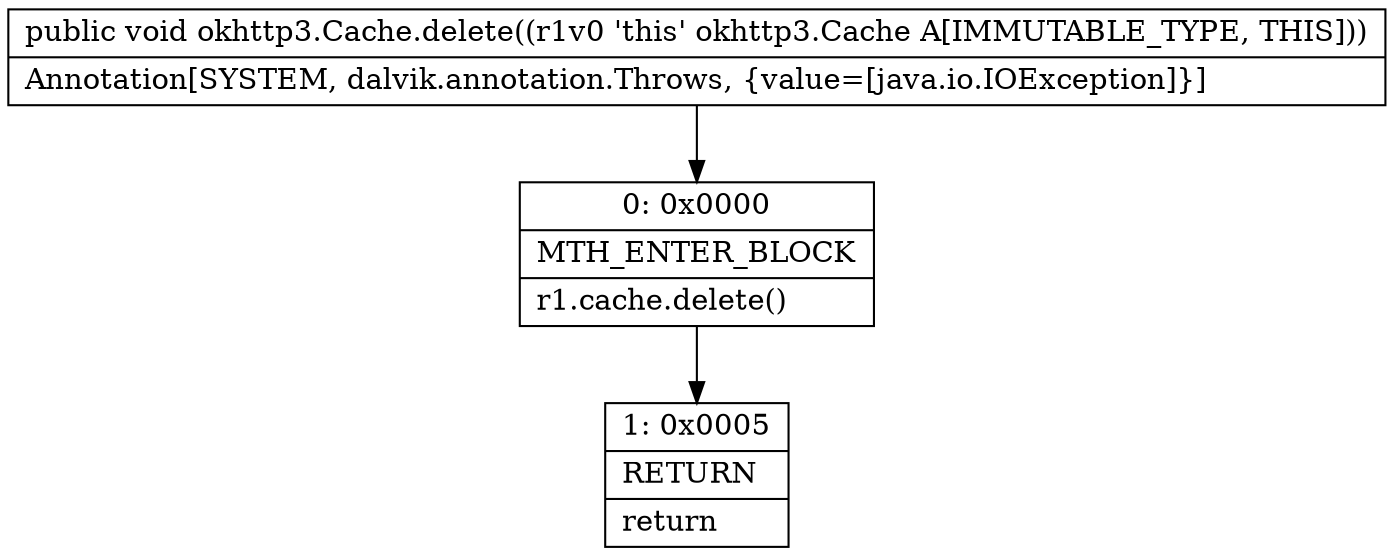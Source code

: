 digraph "CFG forokhttp3.Cache.delete()V" {
Node_0 [shape=record,label="{0\:\ 0x0000|MTH_ENTER_BLOCK\l|r1.cache.delete()\l}"];
Node_1 [shape=record,label="{1\:\ 0x0005|RETURN\l|return\l}"];
MethodNode[shape=record,label="{public void okhttp3.Cache.delete((r1v0 'this' okhttp3.Cache A[IMMUTABLE_TYPE, THIS]))  | Annotation[SYSTEM, dalvik.annotation.Throws, \{value=[java.io.IOException]\}]\l}"];
MethodNode -> Node_0;
Node_0 -> Node_1;
}

